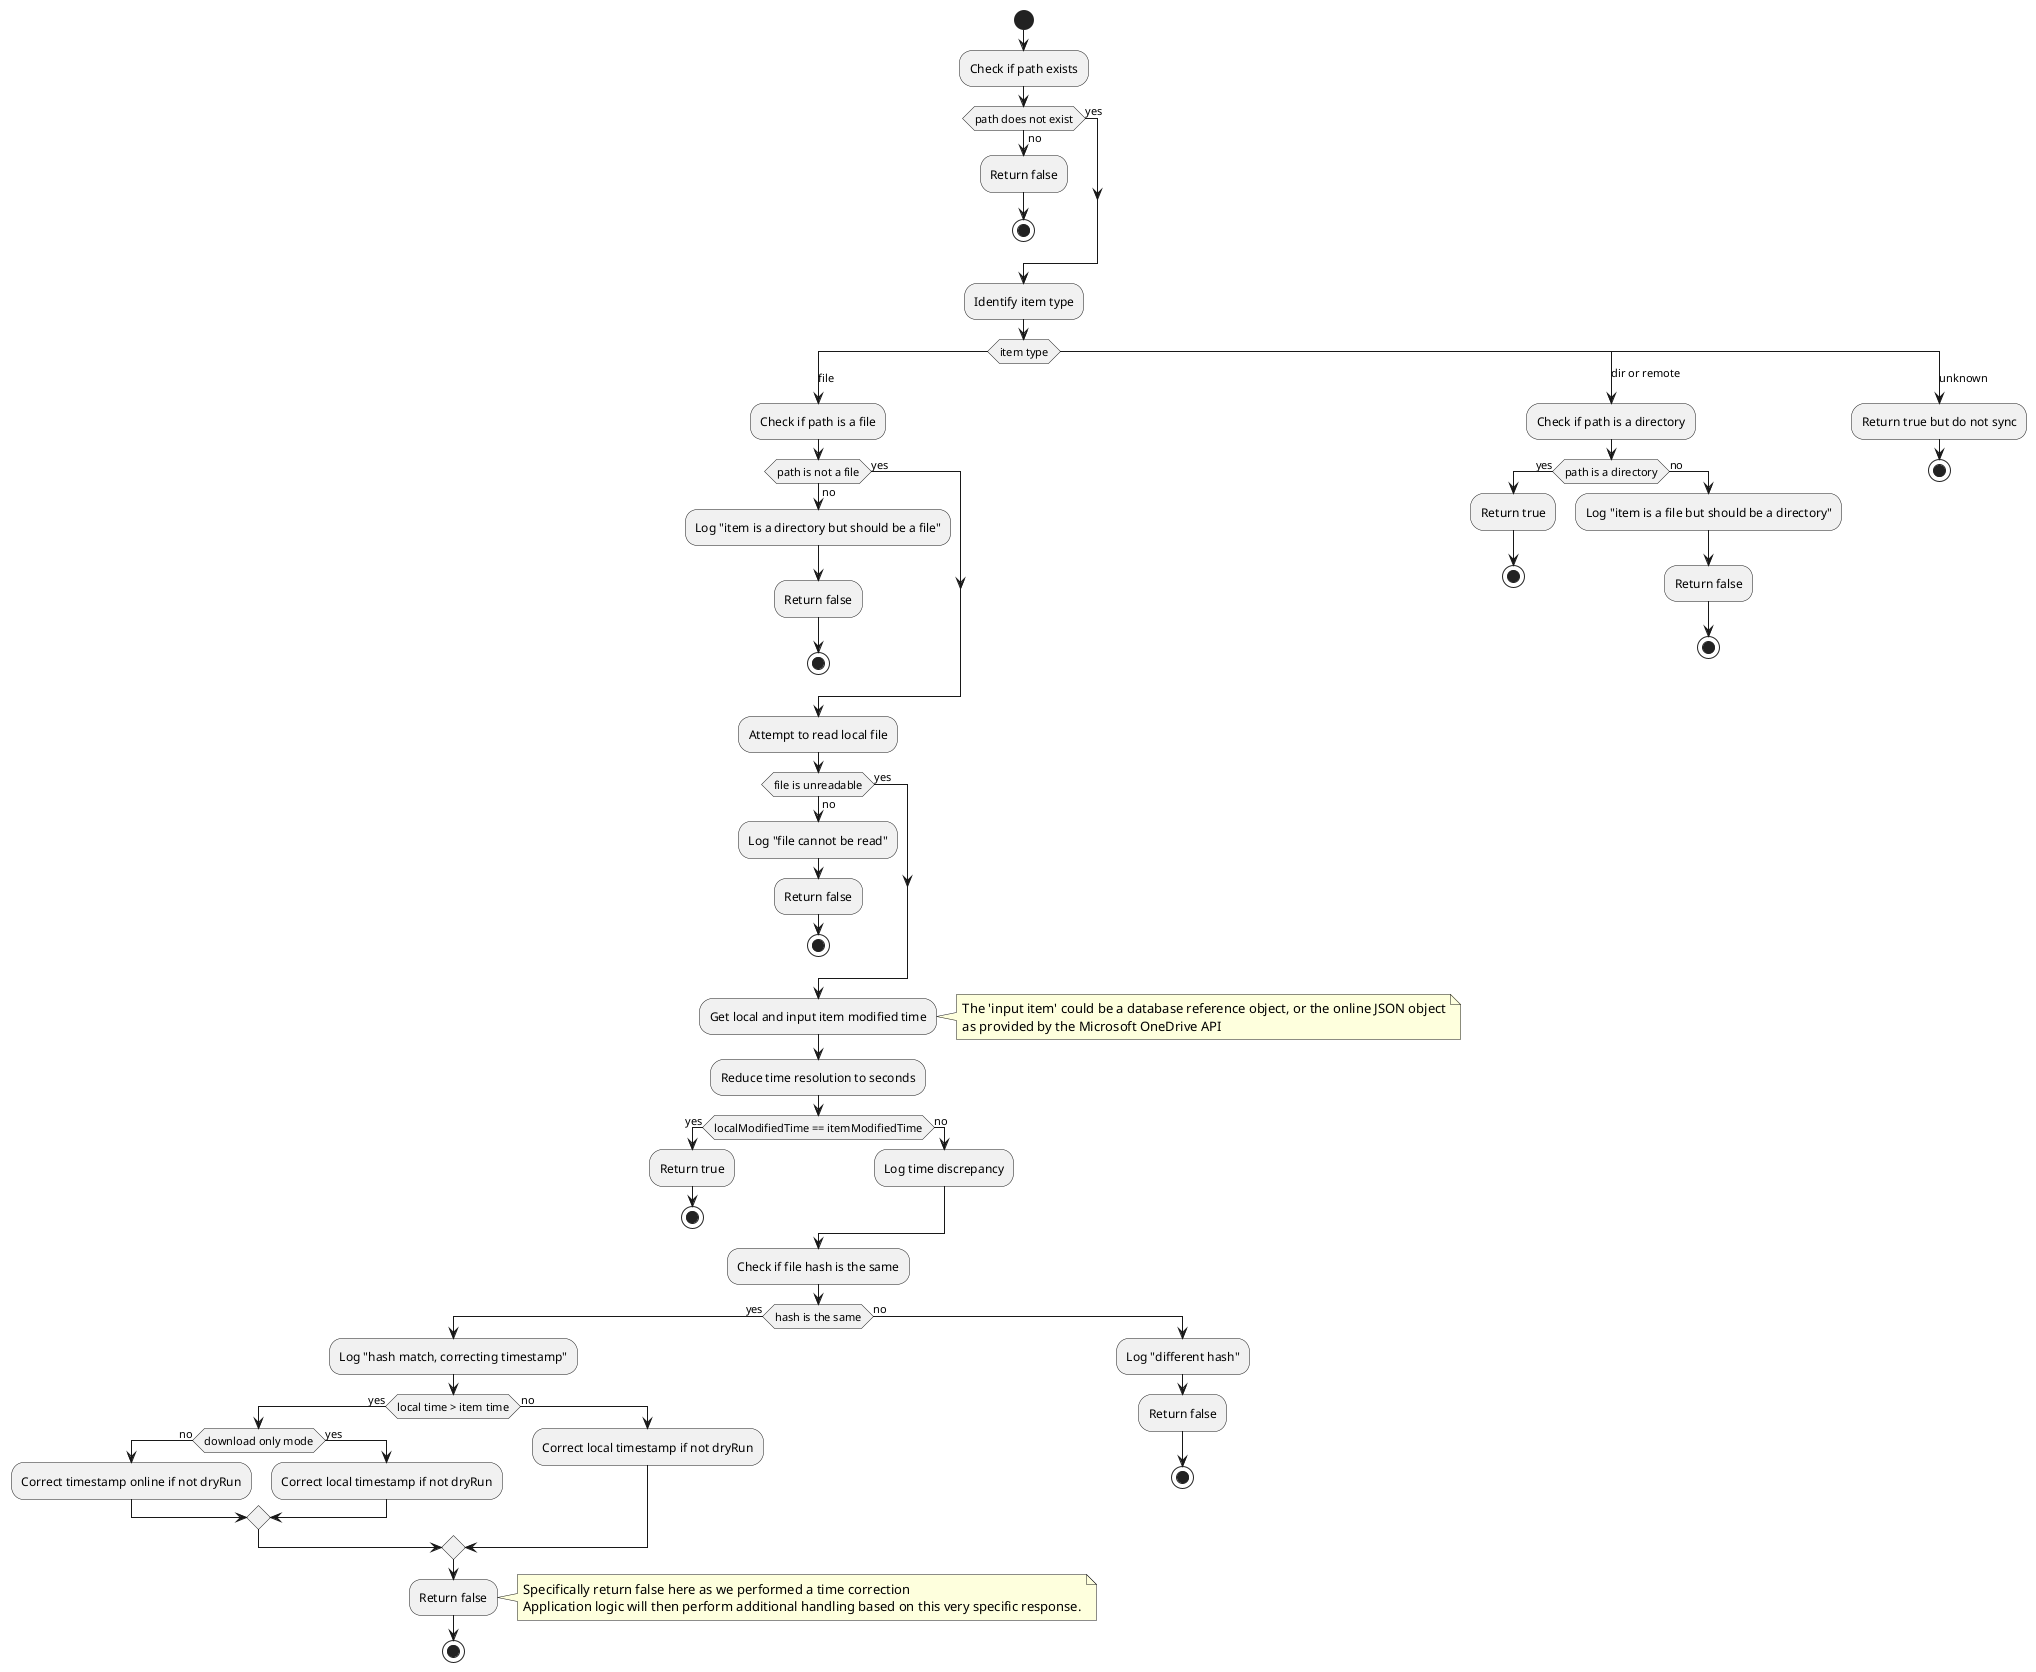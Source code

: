 @startuml
start

:Check if path exists;
if (path does not exist) then (no)
  :Return false;
  stop
else (yes)
endif

:Identify item type;
switch (item type)
case (file)

  :Check if path is a file;
  if (path is not a file) then (no)
    :Log "item is a directory but should be a file";
    :Return false;
    stop
  else (yes)
  endif
  
  :Attempt to read local file;
  if (file is unreadable) then (no)
    :Log "file cannot be read";
    :Return false;
    stop
  else (yes)
  endif
  
  :Get local and input item modified time;
  note right: The 'input item' could be a database reference object, or the online JSON object\nas provided by the Microsoft OneDrive API
  :Reduce time resolution to seconds;
  
  if (localModifiedTime == itemModifiedTime) then (yes)
    :Return true;
    stop
  else (no)
    :Log time discrepancy;
  endif
  
  :Check if file hash is the same;
  if (hash is the same) then (yes)
    :Log "hash match, correcting timestamp";
    if (local time > item time) then (yes)
      if (download only mode) then (no)
        :Correct timestamp online if not dryRun;
      else (yes)
        :Correct local timestamp if not dryRun;
      endif
    else (no)
      :Correct local timestamp if not dryRun;
    endif
    :Return false;
    note right: Specifically return false here as we performed a time correction\nApplication logic will then perform additional handling based on this very specific response.
    stop
  else (no)
    :Log "different hash";
    :Return false;
    stop
  endif

case (dir or remote)
  :Check if path is a directory;
  if (path is a directory) then (yes)
    :Return true;
    stop
  else (no)
    :Log "item is a file but should be a directory";
    :Return false;
    stop
  endif

case (unknown)
  :Return true but do not sync;
  stop
endswitch

@enduml
